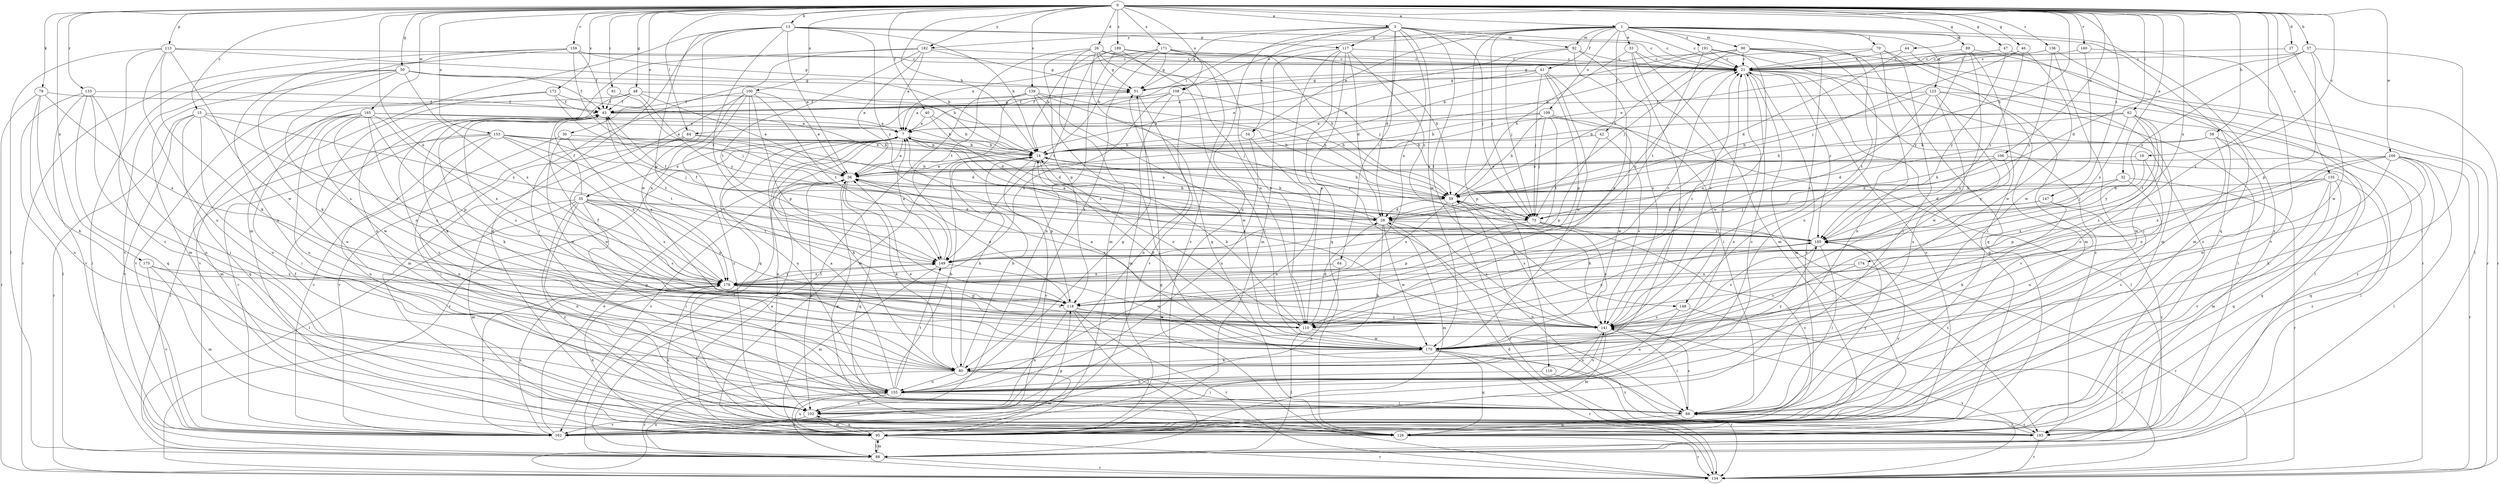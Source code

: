 strict digraph  {
0;
1;
3;
7;
13;
14;
15;
16;
21;
26;
27;
28;
30;
32;
33;
34;
35;
36;
40;
41;
42;
43;
44;
46;
47;
48;
50;
51;
57;
58;
59;
61;
62;
64;
66;
70;
73;
78;
80;
84;
88;
89;
90;
92;
95;
100;
102;
106;
108;
109;
110;
113;
116;
117;
118;
123;
126;
133;
134;
135;
136;
139;
141;
147;
148;
149;
153;
155;
159;
160;
162;
165;
166;
170;
171;
172;
174;
175;
178;
182;
185;
189;
191;
193;
0 -> 1  [label=a];
0 -> 3  [label=a];
0 -> 13  [label=b];
0 -> 14  [label=b];
0 -> 15  [label=c];
0 -> 16  [label=c];
0 -> 26  [label=d];
0 -> 27  [label=d];
0 -> 30  [label=e];
0 -> 32  [label=e];
0 -> 40  [label=f];
0 -> 44  [label=g];
0 -> 46  [label=g];
0 -> 47  [label=g];
0 -> 48  [label=g];
0 -> 50  [label=g];
0 -> 57  [label=h];
0 -> 58  [label=h];
0 -> 59  [label=h];
0 -> 61  [label=i];
0 -> 62  [label=i];
0 -> 78  [label=k];
0 -> 84  [label=l];
0 -> 100  [label=n];
0 -> 106  [label=o];
0 -> 108  [label=o];
0 -> 113  [label=p];
0 -> 133  [label=r];
0 -> 135  [label=s];
0 -> 136  [label=s];
0 -> 139  [label=s];
0 -> 141  [label=s];
0 -> 147  [label=t];
0 -> 153  [label=u];
0 -> 159  [label=v];
0 -> 160  [label=v];
0 -> 165  [label=w];
0 -> 166  [label=w];
0 -> 171  [label=x];
0 -> 172  [label=x];
0 -> 174  [label=x];
0 -> 175  [label=x];
0 -> 178  [label=x];
0 -> 182  [label=y];
0 -> 189  [label=z];
1 -> 21  [label=c];
1 -> 33  [label=e];
1 -> 34  [label=e];
1 -> 41  [label=f];
1 -> 42  [label=f];
1 -> 70  [label=j];
1 -> 73  [label=j];
1 -> 84  [label=l];
1 -> 89  [label=m];
1 -> 90  [label=m];
1 -> 92  [label=m];
1 -> 108  [label=o];
1 -> 109  [label=o];
1 -> 116  [label=p];
1 -> 123  [label=q];
1 -> 126  [label=q];
1 -> 148  [label=t];
1 -> 191  [label=z];
1 -> 193  [label=z];
3 -> 21  [label=c];
3 -> 28  [label=d];
3 -> 34  [label=e];
3 -> 51  [label=g];
3 -> 64  [label=i];
3 -> 73  [label=j];
3 -> 92  [label=m];
3 -> 117  [label=p];
3 -> 148  [label=t];
3 -> 155  [label=u];
3 -> 170  [label=w];
3 -> 178  [label=x];
3 -> 182  [label=y];
7 -> 14  [label=b];
7 -> 28  [label=d];
7 -> 35  [label=e];
7 -> 36  [label=e];
7 -> 80  [label=k];
7 -> 88  [label=l];
7 -> 102  [label=n];
7 -> 134  [label=r];
7 -> 155  [label=u];
13 -> 14  [label=b];
13 -> 21  [label=c];
13 -> 36  [label=e];
13 -> 95  [label=m];
13 -> 117  [label=p];
13 -> 118  [label=p];
13 -> 126  [label=q];
13 -> 149  [label=t];
13 -> 170  [label=w];
13 -> 185  [label=y];
14 -> 36  [label=e];
14 -> 59  [label=h];
14 -> 80  [label=k];
14 -> 110  [label=o];
14 -> 118  [label=p];
14 -> 162  [label=v];
15 -> 7  [label=a];
15 -> 126  [label=q];
15 -> 134  [label=r];
15 -> 155  [label=u];
15 -> 162  [label=v];
15 -> 178  [label=x];
15 -> 185  [label=y];
16 -> 36  [label=e];
16 -> 110  [label=o];
16 -> 185  [label=y];
21 -> 51  [label=g];
21 -> 88  [label=l];
21 -> 95  [label=m];
21 -> 102  [label=n];
21 -> 126  [label=q];
21 -> 162  [label=v];
21 -> 185  [label=y];
21 -> 193  [label=z];
26 -> 21  [label=c];
26 -> 51  [label=g];
26 -> 59  [label=h];
26 -> 73  [label=j];
26 -> 95  [label=m];
26 -> 110  [label=o];
26 -> 118  [label=p];
26 -> 126  [label=q];
26 -> 149  [label=t];
27 -> 21  [label=c];
27 -> 170  [label=w];
28 -> 14  [label=b];
28 -> 36  [label=e];
28 -> 43  [label=f];
28 -> 80  [label=k];
28 -> 95  [label=m];
28 -> 141  [label=s];
28 -> 170  [label=w];
28 -> 185  [label=y];
30 -> 14  [label=b];
30 -> 162  [label=v];
30 -> 170  [label=w];
30 -> 178  [label=x];
32 -> 28  [label=d];
32 -> 59  [label=h];
32 -> 73  [label=j];
32 -> 134  [label=r];
32 -> 155  [label=u];
33 -> 21  [label=c];
33 -> 59  [label=h];
33 -> 80  [label=k];
33 -> 95  [label=m];
33 -> 141  [label=s];
34 -> 14  [label=b];
34 -> 102  [label=n];
34 -> 155  [label=u];
35 -> 28  [label=d];
35 -> 43  [label=f];
35 -> 66  [label=i];
35 -> 88  [label=l];
35 -> 95  [label=m];
35 -> 102  [label=n];
35 -> 118  [label=p];
35 -> 141  [label=s];
35 -> 149  [label=t];
35 -> 178  [label=x];
35 -> 193  [label=z];
36 -> 59  [label=h];
36 -> 80  [label=k];
36 -> 102  [label=n];
36 -> 126  [label=q];
36 -> 141  [label=s];
36 -> 162  [label=v];
40 -> 7  [label=a];
40 -> 14  [label=b];
40 -> 28  [label=d];
41 -> 7  [label=a];
41 -> 14  [label=b];
41 -> 51  [label=g];
41 -> 66  [label=i];
41 -> 73  [label=j];
41 -> 118  [label=p];
41 -> 170  [label=w];
42 -> 14  [label=b];
42 -> 118  [label=p];
42 -> 141  [label=s];
43 -> 7  [label=a];
43 -> 51  [label=g];
43 -> 80  [label=k];
43 -> 141  [label=s];
43 -> 149  [label=t];
43 -> 155  [label=u];
44 -> 21  [label=c];
44 -> 28  [label=d];
44 -> 95  [label=m];
46 -> 21  [label=c];
46 -> 73  [label=j];
46 -> 170  [label=w];
46 -> 185  [label=y];
47 -> 21  [label=c];
47 -> 95  [label=m];
47 -> 185  [label=y];
48 -> 36  [label=e];
48 -> 43  [label=f];
48 -> 59  [label=h];
48 -> 80  [label=k];
48 -> 162  [label=v];
48 -> 185  [label=y];
50 -> 14  [label=b];
50 -> 43  [label=f];
50 -> 51  [label=g];
50 -> 88  [label=l];
50 -> 95  [label=m];
50 -> 141  [label=s];
50 -> 162  [label=v];
50 -> 178  [label=x];
51 -> 43  [label=f];
51 -> 162  [label=v];
57 -> 21  [label=c];
57 -> 28  [label=d];
57 -> 66  [label=i];
57 -> 118  [label=p];
57 -> 134  [label=r];
57 -> 185  [label=y];
58 -> 14  [label=b];
58 -> 28  [label=d];
58 -> 66  [label=i];
58 -> 88  [label=l];
58 -> 162  [label=v];
59 -> 28  [label=d];
59 -> 73  [label=j];
59 -> 134  [label=r];
59 -> 141  [label=s];
59 -> 178  [label=x];
61 -> 36  [label=e];
61 -> 43  [label=f];
62 -> 7  [label=a];
62 -> 14  [label=b];
62 -> 59  [label=h];
62 -> 141  [label=s];
62 -> 149  [label=t];
62 -> 170  [label=w];
62 -> 185  [label=y];
62 -> 193  [label=z];
64 -> 102  [label=n];
64 -> 178  [label=x];
66 -> 126  [label=q];
66 -> 141  [label=s];
66 -> 185  [label=y];
66 -> 193  [label=z];
70 -> 21  [label=c];
70 -> 59  [label=h];
70 -> 66  [label=i];
70 -> 95  [label=m];
70 -> 102  [label=n];
73 -> 7  [label=a];
73 -> 118  [label=p];
73 -> 141  [label=s];
73 -> 162  [label=v];
73 -> 193  [label=z];
78 -> 43  [label=f];
78 -> 80  [label=k];
78 -> 102  [label=n];
78 -> 134  [label=r];
78 -> 178  [label=x];
80 -> 14  [label=b];
80 -> 36  [label=e];
80 -> 66  [label=i];
80 -> 95  [label=m];
80 -> 134  [label=r];
80 -> 155  [label=u];
80 -> 185  [label=y];
84 -> 14  [label=b];
84 -> 28  [label=d];
84 -> 102  [label=n];
84 -> 162  [label=v];
84 -> 170  [label=w];
88 -> 95  [label=m];
88 -> 134  [label=r];
88 -> 155  [label=u];
89 -> 21  [label=c];
89 -> 66  [label=i];
89 -> 88  [label=l];
89 -> 141  [label=s];
89 -> 185  [label=y];
90 -> 14  [label=b];
90 -> 21  [label=c];
90 -> 51  [label=g];
90 -> 73  [label=j];
90 -> 126  [label=q];
90 -> 134  [label=r];
90 -> 141  [label=s];
90 -> 155  [label=u];
92 -> 21  [label=c];
92 -> 36  [label=e];
92 -> 73  [label=j];
92 -> 110  [label=o];
92 -> 141  [label=s];
95 -> 36  [label=e];
95 -> 88  [label=l];
95 -> 102  [label=n];
95 -> 134  [label=r];
95 -> 155  [label=u];
95 -> 178  [label=x];
100 -> 36  [label=e];
100 -> 43  [label=f];
100 -> 95  [label=m];
100 -> 118  [label=p];
100 -> 126  [label=q];
100 -> 149  [label=t];
100 -> 178  [label=x];
100 -> 193  [label=z];
102 -> 21  [label=c];
102 -> 95  [label=m];
102 -> 162  [label=v];
106 -> 28  [label=d];
106 -> 36  [label=e];
106 -> 59  [label=h];
106 -> 126  [label=q];
106 -> 185  [label=y];
108 -> 7  [label=a];
108 -> 43  [label=f];
108 -> 59  [label=h];
108 -> 95  [label=m];
108 -> 102  [label=n];
108 -> 178  [label=x];
109 -> 7  [label=a];
109 -> 14  [label=b];
109 -> 59  [label=h];
109 -> 73  [label=j];
109 -> 88  [label=l];
109 -> 149  [label=t];
109 -> 170  [label=w];
110 -> 14  [label=b];
110 -> 28  [label=d];
110 -> 43  [label=f];
110 -> 88  [label=l];
110 -> 170  [label=w];
110 -> 185  [label=y];
113 -> 14  [label=b];
113 -> 21  [label=c];
113 -> 80  [label=k];
113 -> 88  [label=l];
113 -> 155  [label=u];
113 -> 170  [label=w];
113 -> 193  [label=z];
116 -> 134  [label=r];
116 -> 155  [label=u];
117 -> 21  [label=c];
117 -> 28  [label=d];
117 -> 95  [label=m];
117 -> 110  [label=o];
117 -> 126  [label=q];
117 -> 141  [label=s];
117 -> 185  [label=y];
118 -> 21  [label=c];
118 -> 36  [label=e];
118 -> 88  [label=l];
118 -> 102  [label=n];
118 -> 110  [label=o];
118 -> 134  [label=r];
118 -> 141  [label=s];
123 -> 43  [label=f];
123 -> 59  [label=h];
123 -> 88  [label=l];
123 -> 110  [label=o];
123 -> 155  [label=u];
123 -> 162  [label=v];
123 -> 170  [label=w];
126 -> 21  [label=c];
126 -> 36  [label=e];
126 -> 43  [label=f];
126 -> 134  [label=r];
126 -> 178  [label=x];
133 -> 43  [label=f];
133 -> 66  [label=i];
133 -> 88  [label=l];
133 -> 102  [label=n];
133 -> 126  [label=q];
133 -> 162  [label=v];
134 -> 28  [label=d];
134 -> 51  [label=g];
134 -> 141  [label=s];
135 -> 59  [label=h];
135 -> 95  [label=m];
135 -> 118  [label=p];
135 -> 126  [label=q];
135 -> 162  [label=v];
135 -> 178  [label=x];
135 -> 193  [label=z];
136 -> 21  [label=c];
136 -> 36  [label=e];
136 -> 66  [label=i];
136 -> 134  [label=r];
136 -> 185  [label=y];
139 -> 43  [label=f];
139 -> 59  [label=h];
139 -> 66  [label=i];
139 -> 73  [label=j];
139 -> 88  [label=l];
139 -> 95  [label=m];
139 -> 170  [label=w];
141 -> 7  [label=a];
141 -> 21  [label=c];
141 -> 59  [label=h];
141 -> 66  [label=i];
141 -> 95  [label=m];
141 -> 155  [label=u];
147 -> 28  [label=d];
147 -> 73  [label=j];
147 -> 80  [label=k];
147 -> 193  [label=z];
148 -> 134  [label=r];
148 -> 141  [label=s];
148 -> 155  [label=u];
149 -> 7  [label=a];
149 -> 21  [label=c];
149 -> 95  [label=m];
149 -> 170  [label=w];
149 -> 178  [label=x];
153 -> 14  [label=b];
153 -> 59  [label=h];
153 -> 66  [label=i];
153 -> 73  [label=j];
153 -> 88  [label=l];
153 -> 102  [label=n];
153 -> 149  [label=t];
153 -> 162  [label=v];
153 -> 178  [label=x];
155 -> 7  [label=a];
155 -> 14  [label=b];
155 -> 51  [label=g];
155 -> 66  [label=i];
155 -> 88  [label=l];
155 -> 102  [label=n];
155 -> 141  [label=s];
155 -> 149  [label=t];
159 -> 21  [label=c];
159 -> 36  [label=e];
159 -> 43  [label=f];
159 -> 51  [label=g];
159 -> 80  [label=k];
159 -> 134  [label=r];
159 -> 155  [label=u];
160 -> 21  [label=c];
160 -> 162  [label=v];
160 -> 170  [label=w];
162 -> 36  [label=e];
162 -> 118  [label=p];
162 -> 178  [label=x];
162 -> 185  [label=y];
165 -> 7  [label=a];
165 -> 14  [label=b];
165 -> 66  [label=i];
165 -> 95  [label=m];
165 -> 110  [label=o];
165 -> 118  [label=p];
165 -> 141  [label=s];
165 -> 155  [label=u];
165 -> 170  [label=w];
165 -> 178  [label=x];
166 -> 36  [label=e];
166 -> 80  [label=k];
166 -> 88  [label=l];
166 -> 110  [label=o];
166 -> 126  [label=q];
166 -> 134  [label=r];
166 -> 170  [label=w];
166 -> 178  [label=x];
170 -> 7  [label=a];
170 -> 14  [label=b];
170 -> 21  [label=c];
170 -> 80  [label=k];
170 -> 126  [label=q];
170 -> 134  [label=r];
170 -> 193  [label=z];
171 -> 7  [label=a];
171 -> 14  [label=b];
171 -> 21  [label=c];
171 -> 51  [label=g];
171 -> 59  [label=h];
171 -> 80  [label=k];
171 -> 162  [label=v];
172 -> 43  [label=f];
172 -> 59  [label=h];
172 -> 73  [label=j];
172 -> 155  [label=u];
172 -> 162  [label=v];
174 -> 134  [label=r];
174 -> 141  [label=s];
174 -> 178  [label=x];
175 -> 95  [label=m];
175 -> 118  [label=p];
175 -> 162  [label=v];
175 -> 178  [label=x];
178 -> 118  [label=p];
178 -> 141  [label=s];
178 -> 149  [label=t];
178 -> 162  [label=v];
178 -> 170  [label=w];
182 -> 7  [label=a];
182 -> 21  [label=c];
182 -> 36  [label=e];
182 -> 51  [label=g];
182 -> 66  [label=i];
182 -> 102  [label=n];
182 -> 149  [label=t];
185 -> 7  [label=a];
185 -> 43  [label=f];
185 -> 66  [label=i];
185 -> 141  [label=s];
185 -> 149  [label=t];
189 -> 14  [label=b];
189 -> 21  [label=c];
189 -> 66  [label=i];
189 -> 102  [label=n];
189 -> 110  [label=o];
189 -> 149  [label=t];
191 -> 14  [label=b];
191 -> 21  [label=c];
191 -> 110  [label=o];
191 -> 149  [label=t];
191 -> 193  [label=z];
193 -> 59  [label=h];
193 -> 66  [label=i];
193 -> 134  [label=r];
}
